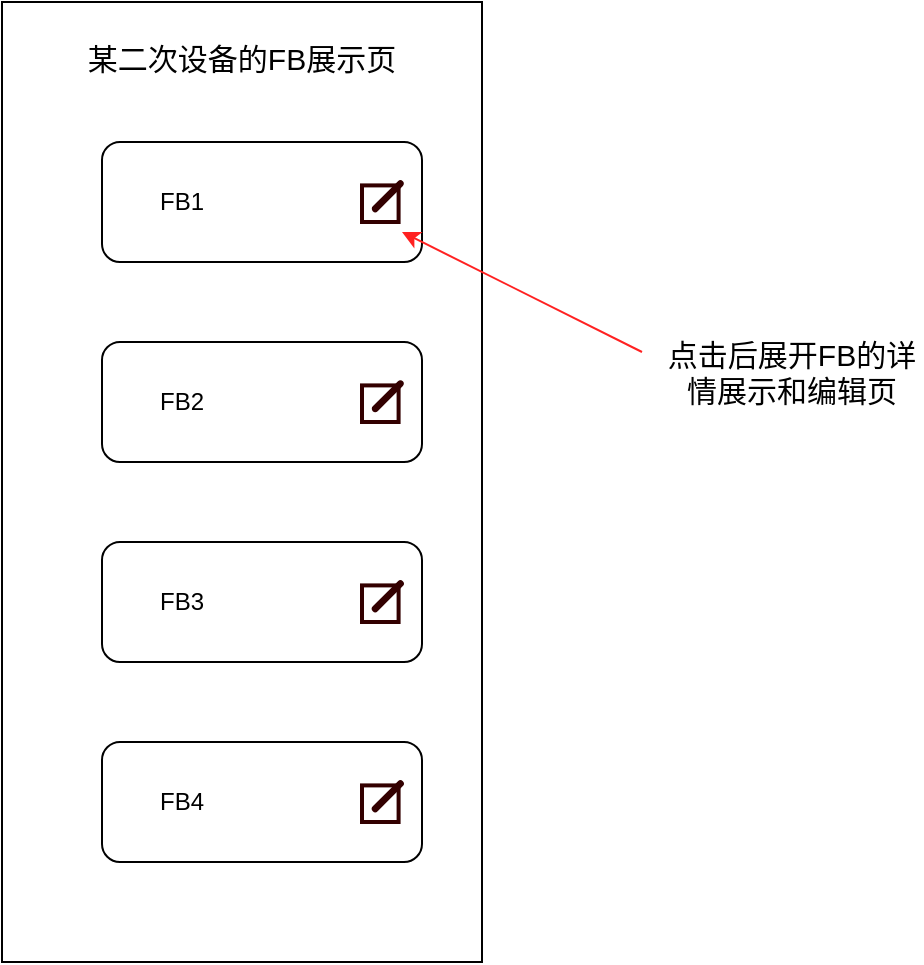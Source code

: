 <mxfile version="25.0.3">
  <diagram name="第 1 页" id="iYPbP-nwEZzxUR72kebT">
    <mxGraphModel dx="1172" dy="676" grid="1" gridSize="10" guides="1" tooltips="1" connect="1" arrows="1" fold="1" page="1" pageScale="1" pageWidth="827" pageHeight="1169" math="0" shadow="0">
      <root>
        <mxCell id="0" />
        <mxCell id="1" parent="0" />
        <mxCell id="gyVPGpM11Rf2jHjIb8Zv-2" value="" style="rounded=0;whiteSpace=wrap;html=1;" vertex="1" parent="1">
          <mxGeometry x="400" y="80" width="240" height="480" as="geometry" />
        </mxCell>
        <mxCell id="gyVPGpM11Rf2jHjIb8Zv-3" value="&lt;font style=&quot;font-size: 15px;&quot;&gt;某二次设备的FB展示页&lt;/font&gt;" style="text;html=1;align=center;verticalAlign=middle;whiteSpace=wrap;rounded=0;" vertex="1" parent="1">
          <mxGeometry x="440" y="93" width="160" height="30" as="geometry" />
        </mxCell>
        <mxCell id="gyVPGpM11Rf2jHjIb8Zv-4" value="" style="rounded=1;whiteSpace=wrap;html=1;" vertex="1" parent="1">
          <mxGeometry x="450" y="150" width="160" height="60" as="geometry" />
        </mxCell>
        <mxCell id="gyVPGpM11Rf2jHjIb8Zv-8" value="" style="rounded=1;whiteSpace=wrap;html=1;" vertex="1" parent="1">
          <mxGeometry x="450" y="250" width="160" height="60" as="geometry" />
        </mxCell>
        <mxCell id="gyVPGpM11Rf2jHjIb8Zv-9" value="" style="rounded=1;whiteSpace=wrap;html=1;" vertex="1" parent="1">
          <mxGeometry x="450" y="350" width="160" height="60" as="geometry" />
        </mxCell>
        <mxCell id="gyVPGpM11Rf2jHjIb8Zv-10" value="" style="rounded=1;whiteSpace=wrap;html=1;" vertex="1" parent="1">
          <mxGeometry x="450" y="450" width="160" height="60" as="geometry" />
        </mxCell>
        <mxCell id="gyVPGpM11Rf2jHjIb8Zv-12" value="" style="shape=image;html=1;verticalAlign=top;verticalLabelPosition=bottom;labelBackgroundColor=#ffffff;imageAspect=0;aspect=fixed;image=https://cdn1.iconfinder.com/data/icons/material-core/18/check-box-outline-128.png" vertex="1" parent="1">
          <mxGeometry x="422" y="371" width="18" height="18" as="geometry" />
        </mxCell>
        <mxCell id="gyVPGpM11Rf2jHjIb8Zv-13" value="" style="shape=image;html=1;verticalAlign=top;verticalLabelPosition=bottom;labelBackgroundColor=#ffffff;imageAspect=0;aspect=fixed;image=https://cdn1.iconfinder.com/data/icons/material-core/18/check-box-outline-blank-128.png" vertex="1" parent="1">
          <mxGeometry x="422" y="271" width="18" height="18" as="geometry" />
        </mxCell>
        <mxCell id="gyVPGpM11Rf2jHjIb8Zv-15" value="" style="shape=image;html=1;verticalAlign=top;verticalLabelPosition=bottom;labelBackgroundColor=#ffffff;imageAspect=0;aspect=fixed;image=https://cdn1.iconfinder.com/data/icons/material-core/18/check-box-outline-128.png" vertex="1" parent="1">
          <mxGeometry x="422" y="471" width="18" height="18" as="geometry" />
        </mxCell>
        <mxCell id="gyVPGpM11Rf2jHjIb8Zv-16" value="" style="shape=image;html=1;verticalAlign=top;verticalLabelPosition=bottom;labelBackgroundColor=#ffffff;imageAspect=0;aspect=fixed;image=https://cdn1.iconfinder.com/data/icons/material-core/18/check-box-outline-128.png" vertex="1" parent="1">
          <mxGeometry x="422" y="171" width="18" height="18" as="geometry" />
        </mxCell>
        <mxCell id="gyVPGpM11Rf2jHjIb8Zv-17" value="FB1" style="text;html=1;align=center;verticalAlign=middle;whiteSpace=wrap;rounded=0;" vertex="1" parent="1">
          <mxGeometry x="460" y="165" width="60" height="30" as="geometry" />
        </mxCell>
        <mxCell id="gyVPGpM11Rf2jHjIb8Zv-18" value="FB2" style="text;html=1;align=center;verticalAlign=middle;whiteSpace=wrap;rounded=0;" vertex="1" parent="1">
          <mxGeometry x="460" y="265" width="60" height="30" as="geometry" />
        </mxCell>
        <mxCell id="gyVPGpM11Rf2jHjIb8Zv-19" value="FB3" style="text;html=1;align=center;verticalAlign=middle;whiteSpace=wrap;rounded=0;" vertex="1" parent="1">
          <mxGeometry x="460" y="365" width="60" height="30" as="geometry" />
        </mxCell>
        <mxCell id="gyVPGpM11Rf2jHjIb8Zv-20" value="FB4" style="text;html=1;align=center;verticalAlign=middle;whiteSpace=wrap;rounded=0;" vertex="1" parent="1">
          <mxGeometry x="460" y="465" width="60" height="30" as="geometry" />
        </mxCell>
        <mxCell id="gyVPGpM11Rf2jHjIb8Zv-21" value="" style="html=1;verticalLabelPosition=bottom;align=center;labelBackgroundColor=#ffffff;verticalAlign=top;strokeWidth=2;strokeColor=#330000;shadow=0;dashed=0;shape=mxgraph.ios7.icons.edit;fillColor=#FFFFFF;" vertex="1" parent="1">
          <mxGeometry x="580" y="170" width="20" height="20" as="geometry" />
        </mxCell>
        <mxCell id="gyVPGpM11Rf2jHjIb8Zv-23" value="" style="html=1;verticalLabelPosition=bottom;align=center;labelBackgroundColor=#ffffff;verticalAlign=top;strokeWidth=2;strokeColor=#330000;shadow=0;dashed=0;shape=mxgraph.ios7.icons.edit;fillColor=#FFFFFF;" vertex="1" parent="1">
          <mxGeometry x="580" y="270" width="20" height="20" as="geometry" />
        </mxCell>
        <mxCell id="gyVPGpM11Rf2jHjIb8Zv-24" value="" style="html=1;verticalLabelPosition=bottom;align=center;labelBackgroundColor=#ffffff;verticalAlign=top;strokeWidth=2;strokeColor=#330000;shadow=0;dashed=0;shape=mxgraph.ios7.icons.edit;fillColor=#FFFFFF;" vertex="1" parent="1">
          <mxGeometry x="580" y="370" width="20" height="20" as="geometry" />
        </mxCell>
        <mxCell id="gyVPGpM11Rf2jHjIb8Zv-25" value="" style="html=1;verticalLabelPosition=bottom;align=center;labelBackgroundColor=#ffffff;verticalAlign=top;strokeWidth=2;strokeColor=#330000;shadow=0;dashed=0;shape=mxgraph.ios7.icons.edit;fillColor=#FFFFFF;" vertex="1" parent="1">
          <mxGeometry x="580" y="470" width="20" height="20" as="geometry" />
        </mxCell>
        <mxCell id="gyVPGpM11Rf2jHjIb8Zv-27" value="" style="endArrow=classic;html=1;rounded=0;strokeColor=#FF2121;" edge="1" parent="1">
          <mxGeometry width="50" height="50" relative="1" as="geometry">
            <mxPoint x="720" y="255" as="sourcePoint" />
            <mxPoint x="600" y="195" as="targetPoint" />
          </mxGeometry>
        </mxCell>
        <mxCell id="gyVPGpM11Rf2jHjIb8Zv-28" value="&lt;font style=&quot;font-size: 15px;&quot;&gt;点击后展开FB的详情展示和编辑页&lt;/font&gt;" style="text;html=1;align=center;verticalAlign=middle;whiteSpace=wrap;rounded=0;" vertex="1" parent="1">
          <mxGeometry x="730" y="250" width="130" height="30" as="geometry" />
        </mxCell>
      </root>
    </mxGraphModel>
  </diagram>
</mxfile>
